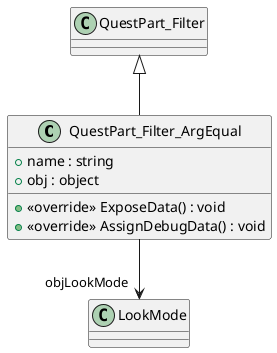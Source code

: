 @startuml
class QuestPart_Filter_ArgEqual {
    + name : string
    + obj : object
    + <<override>> ExposeData() : void
    + <<override>> AssignDebugData() : void
}
QuestPart_Filter <|-- QuestPart_Filter_ArgEqual
QuestPart_Filter_ArgEqual --> "objLookMode" LookMode
@enduml
